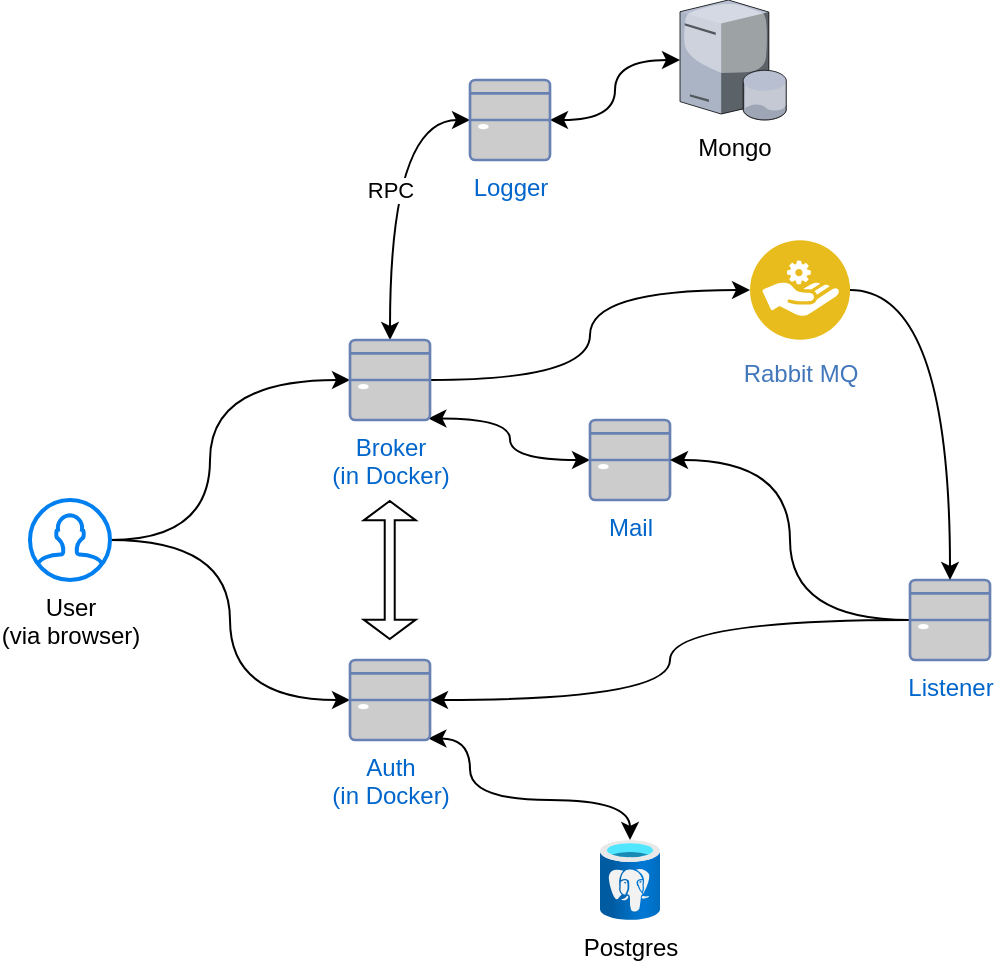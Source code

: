 <mxfile version="20.3.6" type="device"><diagram id="ebbC3VhJS02sZooLxtNN" name="Page-1"><mxGraphModel dx="860" dy="516" grid="1" gridSize="10" guides="1" tooltips="1" connect="1" arrows="1" fold="1" page="1" pageScale="1" pageWidth="850" pageHeight="1100" math="0" shadow="0"><root><mxCell id="0"/><mxCell id="1" parent="0"/><mxCell id="yrE2Pxaj6HfS94LMkgXI-4" style="edgeStyle=orthogonalEdgeStyle;rounded=0;orthogonalLoop=1;jettySize=auto;html=1;entryX=0;entryY=0.5;entryDx=0;entryDy=0;entryPerimeter=0;curved=1;" edge="1" parent="1" source="yrE2Pxaj6HfS94LMkgXI-1" target="yrE2Pxaj6HfS94LMkgXI-3"><mxGeometry relative="1" as="geometry"><Array as="points"><mxPoint x="170" y="300"/><mxPoint x="170" y="220"/></Array></mxGeometry></mxCell><mxCell id="yrE2Pxaj6HfS94LMkgXI-5" style="edgeStyle=orthogonalEdgeStyle;curved=1;rounded=0;orthogonalLoop=1;jettySize=auto;html=1;entryX=0;entryY=0.5;entryDx=0;entryDy=0;entryPerimeter=0;" edge="1" parent="1" source="yrE2Pxaj6HfS94LMkgXI-1" target="yrE2Pxaj6HfS94LMkgXI-2"><mxGeometry relative="1" as="geometry"/></mxCell><mxCell id="yrE2Pxaj6HfS94LMkgXI-1" value="User&lt;br&gt;(via browser)" style="html=1;verticalLabelPosition=bottom;align=center;labelBackgroundColor=#ffffff;verticalAlign=top;strokeWidth=2;strokeColor=#0080F0;shadow=0;dashed=0;shape=mxgraph.ios7.icons.user;" vertex="1" parent="1"><mxGeometry x="80" y="280" width="40" height="40" as="geometry"/></mxCell><mxCell id="yrE2Pxaj6HfS94LMkgXI-14" style="edgeStyle=orthogonalEdgeStyle;curved=1;rounded=0;orthogonalLoop=1;jettySize=auto;html=1;exitX=0.98;exitY=0.98;exitDx=0;exitDy=0;exitPerimeter=0;startArrow=classic;startFill=1;" edge="1" parent="1" source="yrE2Pxaj6HfS94LMkgXI-2" target="yrE2Pxaj6HfS94LMkgXI-34"><mxGeometry relative="1" as="geometry"><mxPoint x="360" y="430" as="targetPoint"/><Array as="points"><mxPoint x="300" y="399"/><mxPoint x="300" y="430"/></Array></mxGeometry></mxCell><mxCell id="yrE2Pxaj6HfS94LMkgXI-2" value="Auth&lt;br&gt;(in Docker)" style="fontColor=#0066CC;verticalAlign=top;verticalLabelPosition=bottom;labelPosition=center;align=center;html=1;outlineConnect=0;fillColor=#CCCCCC;strokeColor=#6881B3;gradientColor=none;gradientDirection=north;strokeWidth=2;shape=mxgraph.networks.desktop_pc;" vertex="1" parent="1"><mxGeometry x="240" y="360" width="40" height="40" as="geometry"/></mxCell><mxCell id="yrE2Pxaj6HfS94LMkgXI-8" style="edgeStyle=orthogonalEdgeStyle;curved=1;rounded=0;orthogonalLoop=1;jettySize=auto;html=1;entryX=0;entryY=0.5;entryDx=0;entryDy=0;entryPerimeter=0;startArrow=classic;startFill=1;exitX=0.98;exitY=0.98;exitDx=0;exitDy=0;exitPerimeter=0;" edge="1" parent="1" source="yrE2Pxaj6HfS94LMkgXI-3" target="yrE2Pxaj6HfS94LMkgXI-7"><mxGeometry relative="1" as="geometry"><Array as="points"><mxPoint x="320" y="239"/><mxPoint x="320" y="260"/></Array></mxGeometry></mxCell><mxCell id="yrE2Pxaj6HfS94LMkgXI-33" value="RPC" style="edgeStyle=orthogonalEdgeStyle;curved=1;rounded=0;orthogonalLoop=1;jettySize=auto;html=1;entryX=0;entryY=0.5;entryDx=0;entryDy=0;entryPerimeter=0;startArrow=classic;startFill=1;" edge="1" parent="1" source="yrE2Pxaj6HfS94LMkgXI-3" target="yrE2Pxaj6HfS94LMkgXI-31"><mxGeometry relative="1" as="geometry"><Array as="points"><mxPoint x="260" y="90"/></Array></mxGeometry></mxCell><mxCell id="yrE2Pxaj6HfS94LMkgXI-38" style="edgeStyle=orthogonalEdgeStyle;curved=1;rounded=0;orthogonalLoop=1;jettySize=auto;html=1;startArrow=none;startFill=0;endArrow=classic;endFill=1;" edge="1" parent="1" source="yrE2Pxaj6HfS94LMkgXI-3" target="yrE2Pxaj6HfS94LMkgXI-28"><mxGeometry relative="1" as="geometry"/></mxCell><mxCell id="yrE2Pxaj6HfS94LMkgXI-3" value="Broker&lt;br&gt;(in Docker)" style="fontColor=#0066CC;verticalAlign=top;verticalLabelPosition=bottom;labelPosition=center;align=center;html=1;outlineConnect=0;fillColor=#CCCCCC;strokeColor=#6881B3;gradientColor=none;gradientDirection=north;strokeWidth=2;shape=mxgraph.networks.desktop_pc;" vertex="1" parent="1"><mxGeometry x="240" y="200" width="40" height="40" as="geometry"/></mxCell><mxCell id="yrE2Pxaj6HfS94LMkgXI-6" value="" style="shape=flexArrow;endArrow=classic;startArrow=classic;html=1;rounded=0;curved=1;width=5;endSize=2.892;startSize=2.892;" edge="1" parent="1"><mxGeometry width="100" height="100" relative="1" as="geometry"><mxPoint x="259.86" y="350" as="sourcePoint"/><mxPoint x="259.86" y="280" as="targetPoint"/></mxGeometry></mxCell><mxCell id="yrE2Pxaj6HfS94LMkgXI-7" value="Mail" style="fontColor=#0066CC;verticalAlign=top;verticalLabelPosition=bottom;labelPosition=center;align=center;html=1;outlineConnect=0;fillColor=#CCCCCC;strokeColor=#6881B3;gradientColor=none;gradientDirection=north;strokeWidth=2;shape=mxgraph.networks.desktop_pc;" vertex="1" parent="1"><mxGeometry x="360" y="240" width="40" height="40" as="geometry"/></mxCell><mxCell id="yrE2Pxaj6HfS94LMkgXI-40" style="edgeStyle=orthogonalEdgeStyle;curved=1;rounded=0;orthogonalLoop=1;jettySize=auto;html=1;entryX=1;entryY=0.5;entryDx=0;entryDy=0;entryPerimeter=0;startArrow=none;startFill=0;endArrow=classic;endFill=1;" edge="1" parent="1" source="yrE2Pxaj6HfS94LMkgXI-9" target="yrE2Pxaj6HfS94LMkgXI-7"><mxGeometry relative="1" as="geometry"/></mxCell><mxCell id="yrE2Pxaj6HfS94LMkgXI-41" style="edgeStyle=orthogonalEdgeStyle;curved=1;rounded=0;orthogonalLoop=1;jettySize=auto;html=1;entryX=1;entryY=0.5;entryDx=0;entryDy=0;entryPerimeter=0;startArrow=none;startFill=0;endArrow=classic;endFill=1;" edge="1" parent="1" source="yrE2Pxaj6HfS94LMkgXI-9" target="yrE2Pxaj6HfS94LMkgXI-2"><mxGeometry relative="1" as="geometry"/></mxCell><mxCell id="yrE2Pxaj6HfS94LMkgXI-9" value="Listener" style="fontColor=#0066CC;verticalAlign=top;verticalLabelPosition=bottom;labelPosition=center;align=center;html=1;outlineConnect=0;fillColor=#CCCCCC;strokeColor=#6881B3;gradientColor=none;gradientDirection=north;strokeWidth=2;shape=mxgraph.networks.desktop_pc;" vertex="1" parent="1"><mxGeometry x="520" y="320" width="40" height="40" as="geometry"/></mxCell><mxCell id="yrE2Pxaj6HfS94LMkgXI-39" style="edgeStyle=orthogonalEdgeStyle;curved=1;rounded=0;orthogonalLoop=1;jettySize=auto;html=1;entryX=0.5;entryY=0;entryDx=0;entryDy=0;entryPerimeter=0;startArrow=none;startFill=0;endArrow=classic;endFill=1;" edge="1" parent="1" source="yrE2Pxaj6HfS94LMkgXI-28" target="yrE2Pxaj6HfS94LMkgXI-9"><mxGeometry relative="1" as="geometry"/></mxCell><mxCell id="yrE2Pxaj6HfS94LMkgXI-28" value="Rabbit MQ" style="aspect=fixed;perimeter=ellipsePerimeter;html=1;align=center;shadow=0;dashed=0;fontColor=#4277BB;labelBackgroundColor=#ffffff;fontSize=12;spacingTop=3;image;image=img/lib/ibm/applications/service_broker.svg;" vertex="1" parent="1"><mxGeometry x="440" y="150" width="50" height="50" as="geometry"/></mxCell><mxCell id="yrE2Pxaj6HfS94LMkgXI-36" style="edgeStyle=orthogonalEdgeStyle;curved=1;rounded=0;orthogonalLoop=1;jettySize=auto;html=1;startArrow=classic;startFill=1;" edge="1" parent="1" source="yrE2Pxaj6HfS94LMkgXI-31" target="yrE2Pxaj6HfS94LMkgXI-35"><mxGeometry relative="1" as="geometry"/></mxCell><mxCell id="yrE2Pxaj6HfS94LMkgXI-31" value="Logger" style="fontColor=#0066CC;verticalAlign=top;verticalLabelPosition=bottom;labelPosition=center;align=center;html=1;outlineConnect=0;fillColor=#CCCCCC;strokeColor=#6881B3;gradientColor=none;gradientDirection=north;strokeWidth=2;shape=mxgraph.networks.desktop_pc;" vertex="1" parent="1"><mxGeometry x="300" y="70" width="40" height="40" as="geometry"/></mxCell><mxCell id="yrE2Pxaj6HfS94LMkgXI-34" value="Postgres" style="aspect=fixed;html=1;points=[];align=center;image;fontSize=12;image=img/lib/azure2/databases/Azure_Database_PostgreSQL_Server.svg;" vertex="1" parent="1"><mxGeometry x="365" y="450" width="30" height="40" as="geometry"/></mxCell><mxCell id="yrE2Pxaj6HfS94LMkgXI-35" value="Mongo" style="verticalLabelPosition=bottom;sketch=0;aspect=fixed;html=1;verticalAlign=top;strokeColor=none;align=center;outlineConnect=0;shape=mxgraph.citrix.database_server;" vertex="1" parent="1"><mxGeometry x="405" y="30" width="53.34" height="60" as="geometry"/></mxCell></root></mxGraphModel></diagram></mxfile>